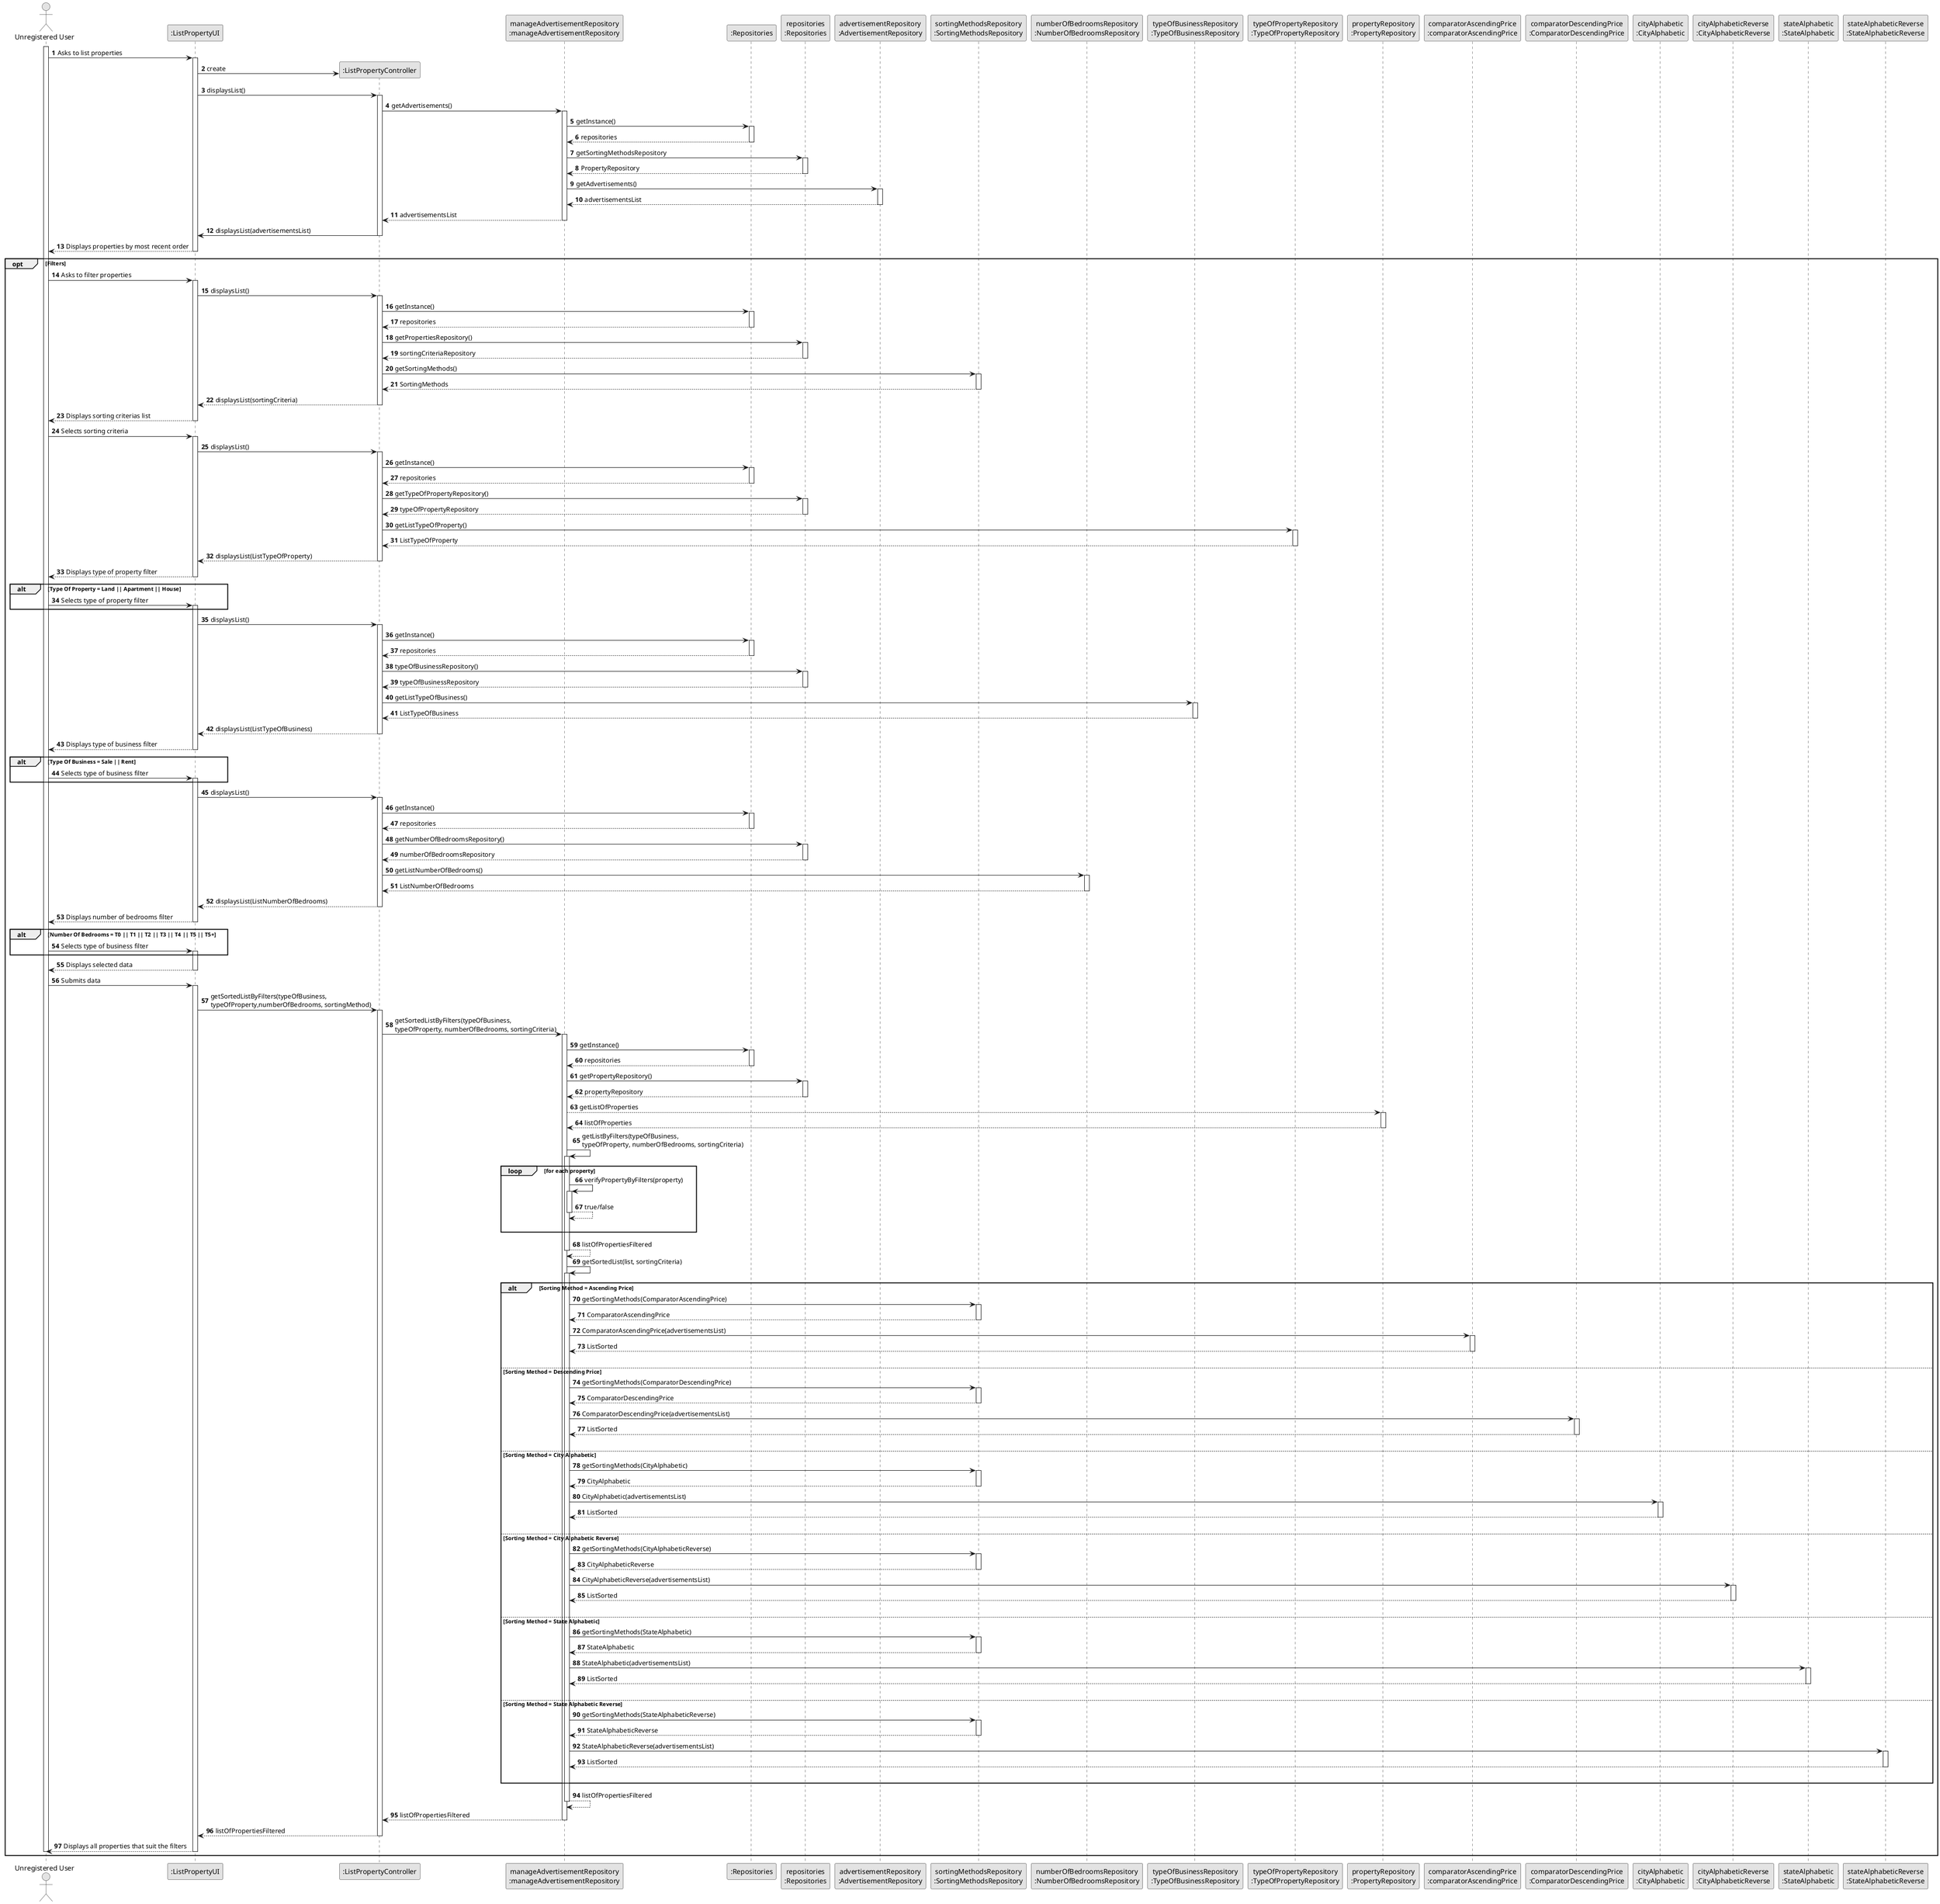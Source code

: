 @startuml
skinparam monochrome true
skinparam packageStyle rectangle
skinparam shadowing false

autonumber

'hide footbox
actor "Unregistered User" as User
participant ":ListPropertyUI" as UI
participant ":ListPropertyController" as CTRL
participant "manageAdvertisementRepository\n:manageAdvertisementRepository" as manageAdvertisement
participant ":Repositories" as RepositorySingleton
participant "repositories\n:Repositories" as PLAT
participant "advertisementRepository\n:AdvertisementRepository" as advertisementRepository
participant "sortingMethodsRepository\n:SortingMethodsRepository" as sortingCriteriaRepository
participant "numberOfBedroomsRepository\n:NumberOfBedroomsRepository" as numberOfBedroomsRepository
participant "typeOfBusinessRepository\n:TypeOfBusinessRepository" as typeOfBusinessRepository
participant "typeOfPropertyRepository\n:TypeOfPropertyRepository" as typeOfPropertyRepository
participant "propertyRepository\n:PropertyRepository" as propertyRepository
participant "comparatorAscendingPrice\n:comparatorAscendingPrice" as ComparatorAscendingPrice
participant "comparatorDescendingPrice\n:ComparatorDescendingPrice" as ComparatorDescendingPrice
participant "cityAlphabetic\n:CityAlphabetic" as CityAlphabetic
participant "cityAlphabeticReverse\n:CityAlphabeticReverse" as CityAlphabeticReverse
participant "stateAlphabetic\n:StateAlphabetic" as StateAlphabetic
participant "stateAlphabeticReverse\n:StateAlphabeticReverse" as StateAlphabeticReverse


activate User

        User -> UI : Asks to list properties

        activate UI

            UI -> CTRL** : create

            UI -> CTRL : displaysList()
            activate CTRL

                CTRL -> manageAdvertisement : getAdvertisements()
                activate manageAdvertisement

                    manageAdvertisement -> RepositorySingleton : getInstance()
                    activate RepositorySingleton

                    RepositorySingleton --> manageAdvertisement: repositories
                    deactivate RepositorySingleton

                    manageAdvertisement -> PLAT : getSortingMethodsRepository
                    activate PLAT

                    PLAT --> manageAdvertisement: PropertyRepository
                    deactivate PLAT

                    manageAdvertisement -> advertisementRepository : getAdvertisements()
                    activate advertisementRepository

                    advertisementRepository --> manageAdvertisement : advertisementsList
                    deactivate advertisementRepository

                    manageAdvertisement --> CTRL : advertisementsList
                    deactivate manageAdvertisement

                CTRL -> UI : displaysList(advertisementsList)
                deactivate CTRL

            UI --> User : Displays properties by most recent order
            deactivate UI

    opt Filters

            User -> UI : Asks to filter properties
            activate UI

            UI -> CTRL : displaysList()
            activate CTRL

                CTRL -> RepositorySingleton : getInstance()
                activate RepositorySingleton

                RepositorySingleton --> CTRL: repositories
                deactivate RepositorySingleton

                CTRL -> PLAT : getPropertiesRepository()
                activate PLAT

                PLAT --> CTRL: sortingCriteriaRepository
                deactivate PLAT

                CTRL -> sortingCriteriaRepository : getSortingMethods()
                activate sortingCriteriaRepository

                sortingCriteriaRepository --> CTRL : SortingMethods
                deactivate sortingCriteriaRepository

                CTRL --> UI : displaysList(sortingCriteria)
                deactivate CTRL


        UI --> User : Displays sorting criterias list
    deactivate UI

        User -> UI : Selects sorting criteria
    activate UI

            UI -> CTRL : displaysList()
            activate CTRL

            CTRL -> RepositorySingleton : getInstance()
            activate RepositorySingleton

            RepositorySingleton --> CTRL: repositories
            deactivate RepositorySingleton

            CTRL -> PLAT : getTypeOfPropertyRepository()
            activate PLAT

            PLAT --> CTRL: typeOfPropertyRepository
            deactivate PLAT

            CTRL -> typeOfPropertyRepository : getListTypeOfProperty()
            activate typeOfPropertyRepository

            typeOfPropertyRepository --> CTRL : ListTypeOfProperty
            deactivate typeOfPropertyRepository

            CTRL --> UI : displaysList(ListTypeOfProperty)
            deactivate CTRL

        UI --> User : Displays type of property filter
        deactivate UI

    alt Type Of Property = Land || Apartment || House

        User -> UI : Selects type of property filter
        activate UI

    end
        UI -> CTRL : displaysList()

        activate CTRL

            CTRL -> RepositorySingleton : getInstance()
            activate RepositorySingleton

            RepositorySingleton --> CTRL: repositories
            deactivate RepositorySingleton

            CTRL -> PLAT : typeOfBusinessRepository()
            activate PLAT

            PLAT --> CTRL: typeOfBusinessRepository
            deactivate PLAT

            CTRL -> typeOfBusinessRepository : getListTypeOfBusiness()
            activate typeOfBusinessRepository

            typeOfBusinessRepository --> CTRL : ListTypeOfBusiness
            deactivate typeOfBusinessRepository

            CTRL --> UI : displaysList(ListTypeOfBusiness)
            deactivate CTRL

        UI --> User : Displays type of business filter

        deactivate UI

    alt Type Of Business = Sale || Rent

        User -> UI : Selects type of business filter
        activate UI

    end
        UI -> CTRL : displaysList()

        activate CTRL

            CTRL -> RepositorySingleton : getInstance()
            activate RepositorySingleton

            RepositorySingleton --> CTRL: repositories
            deactivate RepositorySingleton

            CTRL -> PLAT : getNumberOfBedroomsRepository()
            activate PLAT

            PLAT --> CTRL: numberOfBedroomsRepository
            deactivate PLAT

            CTRL -> numberOfBedroomsRepository : getListNumberOfBedrooms()
            activate numberOfBedroomsRepository

            numberOfBedroomsRepository --> CTRL : ListNumberOfBedrooms
            deactivate numberOfBedroomsRepository

            CTRL --> UI : displaysList(ListNumberOfBedrooms)
            deactivate CTRL

        UI --> User : Displays number of bedrooms filter

        deactivate UI

        alt Number Of Bedrooms = T0 || T1 || T2 || T3 || T4 || T5 || T5+

        User -> UI : Selects type of business filter
            activate UI
        end

        UI --> User : Displays selected data
        deactivate UI


        User -> UI : Submits data
    activate UI



     UI -> CTRL : getSortedListByFilters(typeOfBusiness,\ntypeOfProperty,numberOfBedrooms, sortingMethod)
     activate CTRL

             CTRL -> manageAdvertisement : getSortedListByFilters(typeOfBusiness, \ntypeOfProperty, numberOfBedrooms, sortingCriteria)
         activate manageAdvertisement

                 manageAdvertisement -> RepositorySingleton : getInstance()
                 activate RepositorySingleton

                 RepositorySingleton --> manageAdvertisement: repositories
                 deactivate RepositorySingleton

                 manageAdvertisement -> PLAT : getPropertyRepository()
                 activate PLAT

                 PLAT --> manageAdvertisement : propertyRepository
                 deactivate PLAT

                manageAdvertisement --> propertyRepository : getListOfProperties
                activate propertyRepository

                propertyRepository --> manageAdvertisement : listOfProperties
                deactivate propertyRepository

                 manageAdvertisement -> manageAdvertisement : getListByFilters(typeOfBusiness, \ntypeOfProperty, numberOfBedrooms, sortingCriteria)

                      loop for each property

                         activate manageAdvertisement
                         manageAdvertisement -> manageAdvertisement : verifyPropertyByFilters(property)
                         activate manageAdvertisement
                         manageAdvertisement --> manageAdvertisement : true/false
                         deactivate manageAdvertisement

                      |||

                      end
                           manageAdvertisement --> manageAdvertisement : listOfPropertiesFiltered

                     deactivate manageAdvertisement

    manageAdvertisement -> manageAdvertisement : getSortedList(list, sortingCriteria)
    activate manageAdvertisement


         alt Sorting Method = Ascending Price


                    manageAdvertisement -> sortingCriteriaRepository : getSortingMethods(ComparatorAscendingPrice)
                    activate sortingCriteriaRepository

                    sortingCriteriaRepository --> manageAdvertisement: ComparatorAscendingPrice
                    deactivate sortingCriteriaRepository

                    manageAdvertisement -> ComparatorAscendingPrice : ComparatorAscendingPrice(advertisementsList)
                    activate ComparatorAscendingPrice

                    ComparatorAscendingPrice --> manageAdvertisement : ListSorted
                    deactivate ComparatorAscendingPrice

            |||
            else Sorting Method = Descending Price

                    manageAdvertisement -> sortingCriteriaRepository : getSortingMethods(ComparatorDescendingPrice)
                    activate sortingCriteriaRepository

                    sortingCriteriaRepository --> manageAdvertisement: ComparatorDescendingPrice
                    deactivate sortingCriteriaRepository

                    manageAdvertisement -> ComparatorDescendingPrice : ComparatorDescendingPrice(advertisementsList)
                    activate ComparatorDescendingPrice

                    ComparatorDescendingPrice --> manageAdvertisement : ListSorted
                    deactivate ComparatorDescendingPrice
            |||
            else Sorting Method = City Alphabetic

                    manageAdvertisement -> sortingCriteriaRepository : getSortingMethods(CityAlphabetic)
                    activate sortingCriteriaRepository

                    sortingCriteriaRepository --> manageAdvertisement: CityAlphabetic
                    deactivate sortingCriteriaRepository

                    manageAdvertisement -> CityAlphabetic : CityAlphabetic(advertisementsList)
                    activate CityAlphabetic

                    CityAlphabetic --> manageAdvertisement : ListSorted
                    deactivate CityAlphabetic
            |||
            else Sorting Method = City Alphabetic Reverse

                    manageAdvertisement -> sortingCriteriaRepository : getSortingMethods(CityAlphabeticReverse)
                    activate sortingCriteriaRepository

                    sortingCriteriaRepository --> manageAdvertisement: CityAlphabeticReverse
                    deactivate sortingCriteriaRepository

                    manageAdvertisement -> CityAlphabeticReverse : CityAlphabeticReverse(advertisementsList)
                    activate CityAlphabeticReverse

                    CityAlphabeticReverse --> manageAdvertisement : ListSorted
                    deactivate CityAlphabeticReverse
            |||
            else Sorting Method = State Alphabetic

                    manageAdvertisement -> sortingCriteriaRepository : getSortingMethods(StateAlphabetic)
                    activate sortingCriteriaRepository

                    sortingCriteriaRepository --> manageAdvertisement: StateAlphabetic
                    deactivate sortingCriteriaRepository

                    manageAdvertisement -> StateAlphabetic : StateAlphabetic(advertisementsList)
                    activate StateAlphabetic

                    StateAlphabetic --> manageAdvertisement : ListSorted
                    deactivate StateAlphabetic

            |||
            else Sorting Method = State Alphabetic Reverse

                    manageAdvertisement -> sortingCriteriaRepository : getSortingMethods(StateAlphabeticReverse)
                    activate sortingCriteriaRepository

                    sortingCriteriaRepository --> manageAdvertisement: StateAlphabeticReverse
                    deactivate sortingCriteriaRepository

                    manageAdvertisement -> StateAlphabeticReverse : StateAlphabeticReverse(advertisementsList)
                    activate StateAlphabeticReverse

                    StateAlphabeticReverse --> manageAdvertisement : ListSorted
                    deactivate StateAlphabeticReverse
            |||
            end

    manageAdvertisement --> manageAdvertisement : listOfPropertiesFiltered
    deactivate manageAdvertisement

    manageAdvertisement --> CTRL : listOfPropertiesFiltered
    deactivate manageAdvertisement


     CTRL --> UI: listOfPropertiesFiltered
     deactivate CTRL

    UI --> User :  Displays all properties that suit the filters
    deactivate UI


    deactivate UI

deactivate User
    end




@enduml
